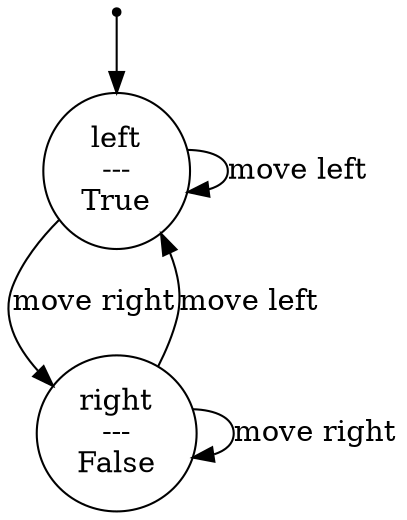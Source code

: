 digraph G {
0 [label="", shape=point];
0 -> 1;
1 [label="left\n---\nTrue"];
1 -> 2  [label="move right"];
1 -> 1  [label="move left"];
2 [label="right\n---\nFalse"];
2 -> 2  [label="move right"];
2 -> 1  [label="move left"];
}
